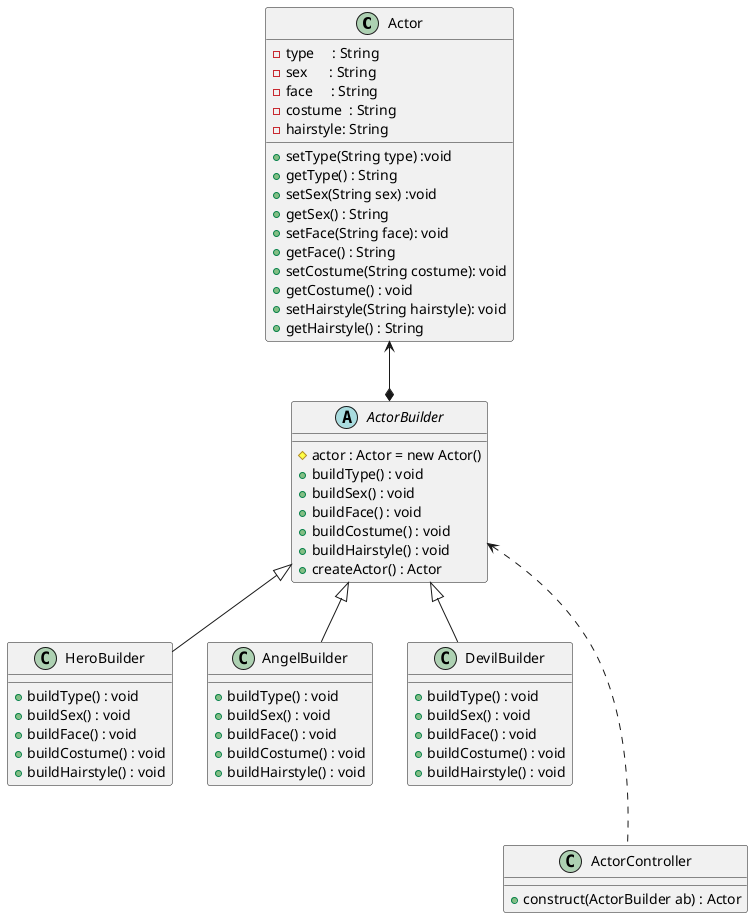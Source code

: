 @startuml

class Actor
abstract class ActorBuilder
class HeroBuilder
class AngelBuilder
class DevilBuilder
class ActorController

class Actor {
    - type     : String
    - sex      : String
    - face     : String
    - costume  : String
    - hairstyle: String
    + setType(String type) :void
    + getType() : String
    + setSex(String sex) :void
    + getSex() : String
    + setFace(String face): void
    + getFace() : String
    + setCostume(String costume): void
    + getCostume() : void
    + setHairstyle(String hairstyle): void
    + getHairstyle() : String
}

abstract class ActorBuilder {
    # actor : Actor = new Actor()
    + buildType() : void
    + buildSex() : void
    + buildFace() : void
    + buildCostume() : void
    + buildHairstyle() : void
    + createActor() : Actor
}

class HeroBuilder {
   + buildType() : void
   + buildSex() : void
   + buildFace() : void
   + buildCostume() : void
   + buildHairstyle() : void 
}

class AngelBuilder {
   + buildType() : void
   + buildSex() : void
   + buildFace() : void
   + buildCostume() : void
   + buildHairstyle() : void 
}

class DevilBuilder {
   + buildType() : void
   + buildSex() : void
   + buildFace() : void
   + buildCostume() : void
   + buildHairstyle() : void 
}

class ActorController {
    + construct(ActorBuilder ab) : Actor
}

Actor <--* ActorBuilder
ActorBuilder <|-- HeroBuilder
ActorBuilder <|-- AngelBuilder
ActorBuilder <|-- DevilBuilder
ActorBuilder <... ActorController

@enduml
